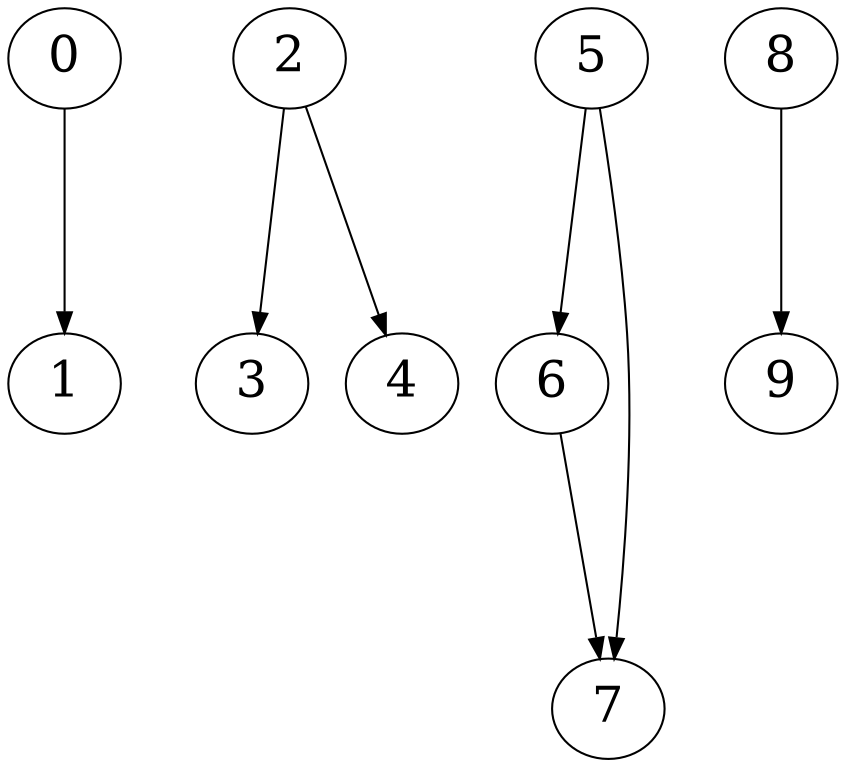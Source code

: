digraph G {
    graph [fontsize=24]
    edge [fontsize=24]
    node [fontsize=24]
    ranksep = 1.5
    nodesep = .25
    0 -> { 1 };
    1 -> { };
    2 -> { 3 4 };
    3 -> { };
    4 -> { };
    5 -> { 6 7 };
    6 -> { 7 };
    7 -> { };
    8 -> { 9 };
    9 -> { };
}
